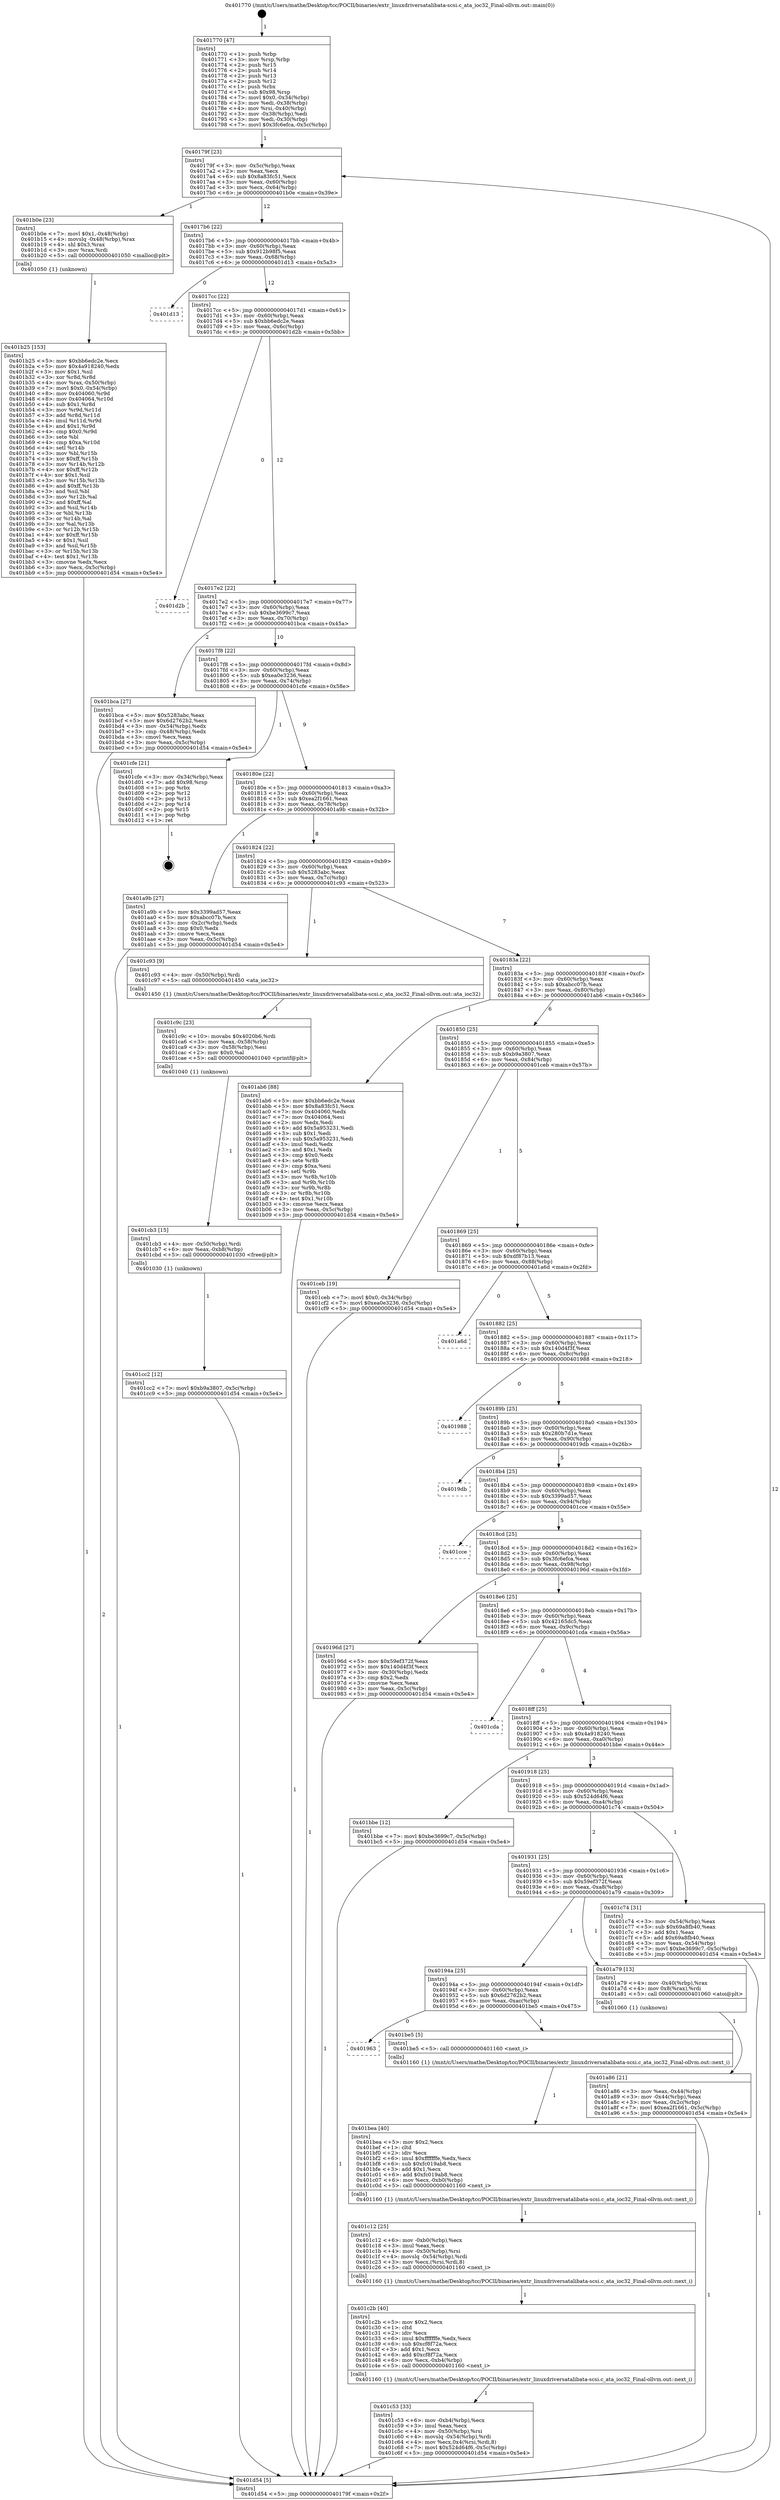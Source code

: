 digraph "0x401770" {
  label = "0x401770 (/mnt/c/Users/mathe/Desktop/tcc/POCII/binaries/extr_linuxdriversatalibata-scsi.c_ata_ioc32_Final-ollvm.out::main(0))"
  labelloc = "t"
  node[shape=record]

  Entry [label="",width=0.3,height=0.3,shape=circle,fillcolor=black,style=filled]
  "0x40179f" [label="{
     0x40179f [23]\l
     | [instrs]\l
     &nbsp;&nbsp;0x40179f \<+3\>: mov -0x5c(%rbp),%eax\l
     &nbsp;&nbsp;0x4017a2 \<+2\>: mov %eax,%ecx\l
     &nbsp;&nbsp;0x4017a4 \<+6\>: sub $0x8a83fc51,%ecx\l
     &nbsp;&nbsp;0x4017aa \<+3\>: mov %eax,-0x60(%rbp)\l
     &nbsp;&nbsp;0x4017ad \<+3\>: mov %ecx,-0x64(%rbp)\l
     &nbsp;&nbsp;0x4017b0 \<+6\>: je 0000000000401b0e \<main+0x39e\>\l
  }"]
  "0x401b0e" [label="{
     0x401b0e [23]\l
     | [instrs]\l
     &nbsp;&nbsp;0x401b0e \<+7\>: movl $0x1,-0x48(%rbp)\l
     &nbsp;&nbsp;0x401b15 \<+4\>: movslq -0x48(%rbp),%rax\l
     &nbsp;&nbsp;0x401b19 \<+4\>: shl $0x3,%rax\l
     &nbsp;&nbsp;0x401b1d \<+3\>: mov %rax,%rdi\l
     &nbsp;&nbsp;0x401b20 \<+5\>: call 0000000000401050 \<malloc@plt\>\l
     | [calls]\l
     &nbsp;&nbsp;0x401050 \{1\} (unknown)\l
  }"]
  "0x4017b6" [label="{
     0x4017b6 [22]\l
     | [instrs]\l
     &nbsp;&nbsp;0x4017b6 \<+5\>: jmp 00000000004017bb \<main+0x4b\>\l
     &nbsp;&nbsp;0x4017bb \<+3\>: mov -0x60(%rbp),%eax\l
     &nbsp;&nbsp;0x4017be \<+5\>: sub $0x912b98f5,%eax\l
     &nbsp;&nbsp;0x4017c3 \<+3\>: mov %eax,-0x68(%rbp)\l
     &nbsp;&nbsp;0x4017c6 \<+6\>: je 0000000000401d13 \<main+0x5a3\>\l
  }"]
  Exit [label="",width=0.3,height=0.3,shape=circle,fillcolor=black,style=filled,peripheries=2]
  "0x401d13" [label="{
     0x401d13\l
  }", style=dashed]
  "0x4017cc" [label="{
     0x4017cc [22]\l
     | [instrs]\l
     &nbsp;&nbsp;0x4017cc \<+5\>: jmp 00000000004017d1 \<main+0x61\>\l
     &nbsp;&nbsp;0x4017d1 \<+3\>: mov -0x60(%rbp),%eax\l
     &nbsp;&nbsp;0x4017d4 \<+5\>: sub $0xbb6edc2e,%eax\l
     &nbsp;&nbsp;0x4017d9 \<+3\>: mov %eax,-0x6c(%rbp)\l
     &nbsp;&nbsp;0x4017dc \<+6\>: je 0000000000401d2b \<main+0x5bb\>\l
  }"]
  "0x401cc2" [label="{
     0x401cc2 [12]\l
     | [instrs]\l
     &nbsp;&nbsp;0x401cc2 \<+7\>: movl $0xb9a3807,-0x5c(%rbp)\l
     &nbsp;&nbsp;0x401cc9 \<+5\>: jmp 0000000000401d54 \<main+0x5e4\>\l
  }"]
  "0x401d2b" [label="{
     0x401d2b\l
  }", style=dashed]
  "0x4017e2" [label="{
     0x4017e2 [22]\l
     | [instrs]\l
     &nbsp;&nbsp;0x4017e2 \<+5\>: jmp 00000000004017e7 \<main+0x77\>\l
     &nbsp;&nbsp;0x4017e7 \<+3\>: mov -0x60(%rbp),%eax\l
     &nbsp;&nbsp;0x4017ea \<+5\>: sub $0xbe3699c7,%eax\l
     &nbsp;&nbsp;0x4017ef \<+3\>: mov %eax,-0x70(%rbp)\l
     &nbsp;&nbsp;0x4017f2 \<+6\>: je 0000000000401bca \<main+0x45a\>\l
  }"]
  "0x401cb3" [label="{
     0x401cb3 [15]\l
     | [instrs]\l
     &nbsp;&nbsp;0x401cb3 \<+4\>: mov -0x50(%rbp),%rdi\l
     &nbsp;&nbsp;0x401cb7 \<+6\>: mov %eax,-0xb8(%rbp)\l
     &nbsp;&nbsp;0x401cbd \<+5\>: call 0000000000401030 \<free@plt\>\l
     | [calls]\l
     &nbsp;&nbsp;0x401030 \{1\} (unknown)\l
  }"]
  "0x401bca" [label="{
     0x401bca [27]\l
     | [instrs]\l
     &nbsp;&nbsp;0x401bca \<+5\>: mov $0x5283abc,%eax\l
     &nbsp;&nbsp;0x401bcf \<+5\>: mov $0x6d2762b2,%ecx\l
     &nbsp;&nbsp;0x401bd4 \<+3\>: mov -0x54(%rbp),%edx\l
     &nbsp;&nbsp;0x401bd7 \<+3\>: cmp -0x48(%rbp),%edx\l
     &nbsp;&nbsp;0x401bda \<+3\>: cmovl %ecx,%eax\l
     &nbsp;&nbsp;0x401bdd \<+3\>: mov %eax,-0x5c(%rbp)\l
     &nbsp;&nbsp;0x401be0 \<+5\>: jmp 0000000000401d54 \<main+0x5e4\>\l
  }"]
  "0x4017f8" [label="{
     0x4017f8 [22]\l
     | [instrs]\l
     &nbsp;&nbsp;0x4017f8 \<+5\>: jmp 00000000004017fd \<main+0x8d\>\l
     &nbsp;&nbsp;0x4017fd \<+3\>: mov -0x60(%rbp),%eax\l
     &nbsp;&nbsp;0x401800 \<+5\>: sub $0xea0e3236,%eax\l
     &nbsp;&nbsp;0x401805 \<+3\>: mov %eax,-0x74(%rbp)\l
     &nbsp;&nbsp;0x401808 \<+6\>: je 0000000000401cfe \<main+0x58e\>\l
  }"]
  "0x401c9c" [label="{
     0x401c9c [23]\l
     | [instrs]\l
     &nbsp;&nbsp;0x401c9c \<+10\>: movabs $0x4020b6,%rdi\l
     &nbsp;&nbsp;0x401ca6 \<+3\>: mov %eax,-0x58(%rbp)\l
     &nbsp;&nbsp;0x401ca9 \<+3\>: mov -0x58(%rbp),%esi\l
     &nbsp;&nbsp;0x401cac \<+2\>: mov $0x0,%al\l
     &nbsp;&nbsp;0x401cae \<+5\>: call 0000000000401040 \<printf@plt\>\l
     | [calls]\l
     &nbsp;&nbsp;0x401040 \{1\} (unknown)\l
  }"]
  "0x401cfe" [label="{
     0x401cfe [21]\l
     | [instrs]\l
     &nbsp;&nbsp;0x401cfe \<+3\>: mov -0x34(%rbp),%eax\l
     &nbsp;&nbsp;0x401d01 \<+7\>: add $0x98,%rsp\l
     &nbsp;&nbsp;0x401d08 \<+1\>: pop %rbx\l
     &nbsp;&nbsp;0x401d09 \<+2\>: pop %r12\l
     &nbsp;&nbsp;0x401d0b \<+2\>: pop %r13\l
     &nbsp;&nbsp;0x401d0d \<+2\>: pop %r14\l
     &nbsp;&nbsp;0x401d0f \<+2\>: pop %r15\l
     &nbsp;&nbsp;0x401d11 \<+1\>: pop %rbp\l
     &nbsp;&nbsp;0x401d12 \<+1\>: ret\l
  }"]
  "0x40180e" [label="{
     0x40180e [22]\l
     | [instrs]\l
     &nbsp;&nbsp;0x40180e \<+5\>: jmp 0000000000401813 \<main+0xa3\>\l
     &nbsp;&nbsp;0x401813 \<+3\>: mov -0x60(%rbp),%eax\l
     &nbsp;&nbsp;0x401816 \<+5\>: sub $0xea2f1661,%eax\l
     &nbsp;&nbsp;0x40181b \<+3\>: mov %eax,-0x78(%rbp)\l
     &nbsp;&nbsp;0x40181e \<+6\>: je 0000000000401a9b \<main+0x32b\>\l
  }"]
  "0x401c53" [label="{
     0x401c53 [33]\l
     | [instrs]\l
     &nbsp;&nbsp;0x401c53 \<+6\>: mov -0xb4(%rbp),%ecx\l
     &nbsp;&nbsp;0x401c59 \<+3\>: imul %eax,%ecx\l
     &nbsp;&nbsp;0x401c5c \<+4\>: mov -0x50(%rbp),%rsi\l
     &nbsp;&nbsp;0x401c60 \<+4\>: movslq -0x54(%rbp),%rdi\l
     &nbsp;&nbsp;0x401c64 \<+4\>: mov %ecx,0x4(%rsi,%rdi,8)\l
     &nbsp;&nbsp;0x401c68 \<+7\>: movl $0x524d64f6,-0x5c(%rbp)\l
     &nbsp;&nbsp;0x401c6f \<+5\>: jmp 0000000000401d54 \<main+0x5e4\>\l
  }"]
  "0x401a9b" [label="{
     0x401a9b [27]\l
     | [instrs]\l
     &nbsp;&nbsp;0x401a9b \<+5\>: mov $0x3399ad57,%eax\l
     &nbsp;&nbsp;0x401aa0 \<+5\>: mov $0xabcc07b,%ecx\l
     &nbsp;&nbsp;0x401aa5 \<+3\>: mov -0x2c(%rbp),%edx\l
     &nbsp;&nbsp;0x401aa8 \<+3\>: cmp $0x0,%edx\l
     &nbsp;&nbsp;0x401aab \<+3\>: cmove %ecx,%eax\l
     &nbsp;&nbsp;0x401aae \<+3\>: mov %eax,-0x5c(%rbp)\l
     &nbsp;&nbsp;0x401ab1 \<+5\>: jmp 0000000000401d54 \<main+0x5e4\>\l
  }"]
  "0x401824" [label="{
     0x401824 [22]\l
     | [instrs]\l
     &nbsp;&nbsp;0x401824 \<+5\>: jmp 0000000000401829 \<main+0xb9\>\l
     &nbsp;&nbsp;0x401829 \<+3\>: mov -0x60(%rbp),%eax\l
     &nbsp;&nbsp;0x40182c \<+5\>: sub $0x5283abc,%eax\l
     &nbsp;&nbsp;0x401831 \<+3\>: mov %eax,-0x7c(%rbp)\l
     &nbsp;&nbsp;0x401834 \<+6\>: je 0000000000401c93 \<main+0x523\>\l
  }"]
  "0x401c2b" [label="{
     0x401c2b [40]\l
     | [instrs]\l
     &nbsp;&nbsp;0x401c2b \<+5\>: mov $0x2,%ecx\l
     &nbsp;&nbsp;0x401c30 \<+1\>: cltd\l
     &nbsp;&nbsp;0x401c31 \<+2\>: idiv %ecx\l
     &nbsp;&nbsp;0x401c33 \<+6\>: imul $0xfffffffe,%edx,%ecx\l
     &nbsp;&nbsp;0x401c39 \<+6\>: sub $0xcf8f72a,%ecx\l
     &nbsp;&nbsp;0x401c3f \<+3\>: add $0x1,%ecx\l
     &nbsp;&nbsp;0x401c42 \<+6\>: add $0xcf8f72a,%ecx\l
     &nbsp;&nbsp;0x401c48 \<+6\>: mov %ecx,-0xb4(%rbp)\l
     &nbsp;&nbsp;0x401c4e \<+5\>: call 0000000000401160 \<next_i\>\l
     | [calls]\l
     &nbsp;&nbsp;0x401160 \{1\} (/mnt/c/Users/mathe/Desktop/tcc/POCII/binaries/extr_linuxdriversatalibata-scsi.c_ata_ioc32_Final-ollvm.out::next_i)\l
  }"]
  "0x401c93" [label="{
     0x401c93 [9]\l
     | [instrs]\l
     &nbsp;&nbsp;0x401c93 \<+4\>: mov -0x50(%rbp),%rdi\l
     &nbsp;&nbsp;0x401c97 \<+5\>: call 0000000000401450 \<ata_ioc32\>\l
     | [calls]\l
     &nbsp;&nbsp;0x401450 \{1\} (/mnt/c/Users/mathe/Desktop/tcc/POCII/binaries/extr_linuxdriversatalibata-scsi.c_ata_ioc32_Final-ollvm.out::ata_ioc32)\l
  }"]
  "0x40183a" [label="{
     0x40183a [22]\l
     | [instrs]\l
     &nbsp;&nbsp;0x40183a \<+5\>: jmp 000000000040183f \<main+0xcf\>\l
     &nbsp;&nbsp;0x40183f \<+3\>: mov -0x60(%rbp),%eax\l
     &nbsp;&nbsp;0x401842 \<+5\>: sub $0xabcc07b,%eax\l
     &nbsp;&nbsp;0x401847 \<+3\>: mov %eax,-0x80(%rbp)\l
     &nbsp;&nbsp;0x40184a \<+6\>: je 0000000000401ab6 \<main+0x346\>\l
  }"]
  "0x401c12" [label="{
     0x401c12 [25]\l
     | [instrs]\l
     &nbsp;&nbsp;0x401c12 \<+6\>: mov -0xb0(%rbp),%ecx\l
     &nbsp;&nbsp;0x401c18 \<+3\>: imul %eax,%ecx\l
     &nbsp;&nbsp;0x401c1b \<+4\>: mov -0x50(%rbp),%rsi\l
     &nbsp;&nbsp;0x401c1f \<+4\>: movslq -0x54(%rbp),%rdi\l
     &nbsp;&nbsp;0x401c23 \<+3\>: mov %ecx,(%rsi,%rdi,8)\l
     &nbsp;&nbsp;0x401c26 \<+5\>: call 0000000000401160 \<next_i\>\l
     | [calls]\l
     &nbsp;&nbsp;0x401160 \{1\} (/mnt/c/Users/mathe/Desktop/tcc/POCII/binaries/extr_linuxdriversatalibata-scsi.c_ata_ioc32_Final-ollvm.out::next_i)\l
  }"]
  "0x401ab6" [label="{
     0x401ab6 [88]\l
     | [instrs]\l
     &nbsp;&nbsp;0x401ab6 \<+5\>: mov $0xbb6edc2e,%eax\l
     &nbsp;&nbsp;0x401abb \<+5\>: mov $0x8a83fc51,%ecx\l
     &nbsp;&nbsp;0x401ac0 \<+7\>: mov 0x404060,%edx\l
     &nbsp;&nbsp;0x401ac7 \<+7\>: mov 0x404064,%esi\l
     &nbsp;&nbsp;0x401ace \<+2\>: mov %edx,%edi\l
     &nbsp;&nbsp;0x401ad0 \<+6\>: add $0x5a953231,%edi\l
     &nbsp;&nbsp;0x401ad6 \<+3\>: sub $0x1,%edi\l
     &nbsp;&nbsp;0x401ad9 \<+6\>: sub $0x5a953231,%edi\l
     &nbsp;&nbsp;0x401adf \<+3\>: imul %edi,%edx\l
     &nbsp;&nbsp;0x401ae2 \<+3\>: and $0x1,%edx\l
     &nbsp;&nbsp;0x401ae5 \<+3\>: cmp $0x0,%edx\l
     &nbsp;&nbsp;0x401ae8 \<+4\>: sete %r8b\l
     &nbsp;&nbsp;0x401aec \<+3\>: cmp $0xa,%esi\l
     &nbsp;&nbsp;0x401aef \<+4\>: setl %r9b\l
     &nbsp;&nbsp;0x401af3 \<+3\>: mov %r8b,%r10b\l
     &nbsp;&nbsp;0x401af6 \<+3\>: and %r9b,%r10b\l
     &nbsp;&nbsp;0x401af9 \<+3\>: xor %r9b,%r8b\l
     &nbsp;&nbsp;0x401afc \<+3\>: or %r8b,%r10b\l
     &nbsp;&nbsp;0x401aff \<+4\>: test $0x1,%r10b\l
     &nbsp;&nbsp;0x401b03 \<+3\>: cmovne %ecx,%eax\l
     &nbsp;&nbsp;0x401b06 \<+3\>: mov %eax,-0x5c(%rbp)\l
     &nbsp;&nbsp;0x401b09 \<+5\>: jmp 0000000000401d54 \<main+0x5e4\>\l
  }"]
  "0x401850" [label="{
     0x401850 [25]\l
     | [instrs]\l
     &nbsp;&nbsp;0x401850 \<+5\>: jmp 0000000000401855 \<main+0xe5\>\l
     &nbsp;&nbsp;0x401855 \<+3\>: mov -0x60(%rbp),%eax\l
     &nbsp;&nbsp;0x401858 \<+5\>: sub $0xb9a3807,%eax\l
     &nbsp;&nbsp;0x40185d \<+6\>: mov %eax,-0x84(%rbp)\l
     &nbsp;&nbsp;0x401863 \<+6\>: je 0000000000401ceb \<main+0x57b\>\l
  }"]
  "0x401bea" [label="{
     0x401bea [40]\l
     | [instrs]\l
     &nbsp;&nbsp;0x401bea \<+5\>: mov $0x2,%ecx\l
     &nbsp;&nbsp;0x401bef \<+1\>: cltd\l
     &nbsp;&nbsp;0x401bf0 \<+2\>: idiv %ecx\l
     &nbsp;&nbsp;0x401bf2 \<+6\>: imul $0xfffffffe,%edx,%ecx\l
     &nbsp;&nbsp;0x401bf8 \<+6\>: sub $0xfc019ab8,%ecx\l
     &nbsp;&nbsp;0x401bfe \<+3\>: add $0x1,%ecx\l
     &nbsp;&nbsp;0x401c01 \<+6\>: add $0xfc019ab8,%ecx\l
     &nbsp;&nbsp;0x401c07 \<+6\>: mov %ecx,-0xb0(%rbp)\l
     &nbsp;&nbsp;0x401c0d \<+5\>: call 0000000000401160 \<next_i\>\l
     | [calls]\l
     &nbsp;&nbsp;0x401160 \{1\} (/mnt/c/Users/mathe/Desktop/tcc/POCII/binaries/extr_linuxdriversatalibata-scsi.c_ata_ioc32_Final-ollvm.out::next_i)\l
  }"]
  "0x401ceb" [label="{
     0x401ceb [19]\l
     | [instrs]\l
     &nbsp;&nbsp;0x401ceb \<+7\>: movl $0x0,-0x34(%rbp)\l
     &nbsp;&nbsp;0x401cf2 \<+7\>: movl $0xea0e3236,-0x5c(%rbp)\l
     &nbsp;&nbsp;0x401cf9 \<+5\>: jmp 0000000000401d54 \<main+0x5e4\>\l
  }"]
  "0x401869" [label="{
     0x401869 [25]\l
     | [instrs]\l
     &nbsp;&nbsp;0x401869 \<+5\>: jmp 000000000040186e \<main+0xfe\>\l
     &nbsp;&nbsp;0x40186e \<+3\>: mov -0x60(%rbp),%eax\l
     &nbsp;&nbsp;0x401871 \<+5\>: sub $0xdf87b13,%eax\l
     &nbsp;&nbsp;0x401876 \<+6\>: mov %eax,-0x88(%rbp)\l
     &nbsp;&nbsp;0x40187c \<+6\>: je 0000000000401a6d \<main+0x2fd\>\l
  }"]
  "0x401963" [label="{
     0x401963\l
  }", style=dashed]
  "0x401a6d" [label="{
     0x401a6d\l
  }", style=dashed]
  "0x401882" [label="{
     0x401882 [25]\l
     | [instrs]\l
     &nbsp;&nbsp;0x401882 \<+5\>: jmp 0000000000401887 \<main+0x117\>\l
     &nbsp;&nbsp;0x401887 \<+3\>: mov -0x60(%rbp),%eax\l
     &nbsp;&nbsp;0x40188a \<+5\>: sub $0x140d4f3f,%eax\l
     &nbsp;&nbsp;0x40188f \<+6\>: mov %eax,-0x8c(%rbp)\l
     &nbsp;&nbsp;0x401895 \<+6\>: je 0000000000401988 \<main+0x218\>\l
  }"]
  "0x401be5" [label="{
     0x401be5 [5]\l
     | [instrs]\l
     &nbsp;&nbsp;0x401be5 \<+5\>: call 0000000000401160 \<next_i\>\l
     | [calls]\l
     &nbsp;&nbsp;0x401160 \{1\} (/mnt/c/Users/mathe/Desktop/tcc/POCII/binaries/extr_linuxdriversatalibata-scsi.c_ata_ioc32_Final-ollvm.out::next_i)\l
  }"]
  "0x401988" [label="{
     0x401988\l
  }", style=dashed]
  "0x40189b" [label="{
     0x40189b [25]\l
     | [instrs]\l
     &nbsp;&nbsp;0x40189b \<+5\>: jmp 00000000004018a0 \<main+0x130\>\l
     &nbsp;&nbsp;0x4018a0 \<+3\>: mov -0x60(%rbp),%eax\l
     &nbsp;&nbsp;0x4018a3 \<+5\>: sub $0x280b7d1e,%eax\l
     &nbsp;&nbsp;0x4018a8 \<+6\>: mov %eax,-0x90(%rbp)\l
     &nbsp;&nbsp;0x4018ae \<+6\>: je 00000000004019db \<main+0x26b\>\l
  }"]
  "0x401b25" [label="{
     0x401b25 [153]\l
     | [instrs]\l
     &nbsp;&nbsp;0x401b25 \<+5\>: mov $0xbb6edc2e,%ecx\l
     &nbsp;&nbsp;0x401b2a \<+5\>: mov $0x4a918240,%edx\l
     &nbsp;&nbsp;0x401b2f \<+3\>: mov $0x1,%sil\l
     &nbsp;&nbsp;0x401b32 \<+3\>: xor %r8d,%r8d\l
     &nbsp;&nbsp;0x401b35 \<+4\>: mov %rax,-0x50(%rbp)\l
     &nbsp;&nbsp;0x401b39 \<+7\>: movl $0x0,-0x54(%rbp)\l
     &nbsp;&nbsp;0x401b40 \<+8\>: mov 0x404060,%r9d\l
     &nbsp;&nbsp;0x401b48 \<+8\>: mov 0x404064,%r10d\l
     &nbsp;&nbsp;0x401b50 \<+4\>: sub $0x1,%r8d\l
     &nbsp;&nbsp;0x401b54 \<+3\>: mov %r9d,%r11d\l
     &nbsp;&nbsp;0x401b57 \<+3\>: add %r8d,%r11d\l
     &nbsp;&nbsp;0x401b5a \<+4\>: imul %r11d,%r9d\l
     &nbsp;&nbsp;0x401b5e \<+4\>: and $0x1,%r9d\l
     &nbsp;&nbsp;0x401b62 \<+4\>: cmp $0x0,%r9d\l
     &nbsp;&nbsp;0x401b66 \<+3\>: sete %bl\l
     &nbsp;&nbsp;0x401b69 \<+4\>: cmp $0xa,%r10d\l
     &nbsp;&nbsp;0x401b6d \<+4\>: setl %r14b\l
     &nbsp;&nbsp;0x401b71 \<+3\>: mov %bl,%r15b\l
     &nbsp;&nbsp;0x401b74 \<+4\>: xor $0xff,%r15b\l
     &nbsp;&nbsp;0x401b78 \<+3\>: mov %r14b,%r12b\l
     &nbsp;&nbsp;0x401b7b \<+4\>: xor $0xff,%r12b\l
     &nbsp;&nbsp;0x401b7f \<+4\>: xor $0x1,%sil\l
     &nbsp;&nbsp;0x401b83 \<+3\>: mov %r15b,%r13b\l
     &nbsp;&nbsp;0x401b86 \<+4\>: and $0xff,%r13b\l
     &nbsp;&nbsp;0x401b8a \<+3\>: and %sil,%bl\l
     &nbsp;&nbsp;0x401b8d \<+3\>: mov %r12b,%al\l
     &nbsp;&nbsp;0x401b90 \<+2\>: and $0xff,%al\l
     &nbsp;&nbsp;0x401b92 \<+3\>: and %sil,%r14b\l
     &nbsp;&nbsp;0x401b95 \<+3\>: or %bl,%r13b\l
     &nbsp;&nbsp;0x401b98 \<+3\>: or %r14b,%al\l
     &nbsp;&nbsp;0x401b9b \<+3\>: xor %al,%r13b\l
     &nbsp;&nbsp;0x401b9e \<+3\>: or %r12b,%r15b\l
     &nbsp;&nbsp;0x401ba1 \<+4\>: xor $0xff,%r15b\l
     &nbsp;&nbsp;0x401ba5 \<+4\>: or $0x1,%sil\l
     &nbsp;&nbsp;0x401ba9 \<+3\>: and %sil,%r15b\l
     &nbsp;&nbsp;0x401bac \<+3\>: or %r15b,%r13b\l
     &nbsp;&nbsp;0x401baf \<+4\>: test $0x1,%r13b\l
     &nbsp;&nbsp;0x401bb3 \<+3\>: cmovne %edx,%ecx\l
     &nbsp;&nbsp;0x401bb6 \<+3\>: mov %ecx,-0x5c(%rbp)\l
     &nbsp;&nbsp;0x401bb9 \<+5\>: jmp 0000000000401d54 \<main+0x5e4\>\l
  }"]
  "0x4019db" [label="{
     0x4019db\l
  }", style=dashed]
  "0x4018b4" [label="{
     0x4018b4 [25]\l
     | [instrs]\l
     &nbsp;&nbsp;0x4018b4 \<+5\>: jmp 00000000004018b9 \<main+0x149\>\l
     &nbsp;&nbsp;0x4018b9 \<+3\>: mov -0x60(%rbp),%eax\l
     &nbsp;&nbsp;0x4018bc \<+5\>: sub $0x3399ad57,%eax\l
     &nbsp;&nbsp;0x4018c1 \<+6\>: mov %eax,-0x94(%rbp)\l
     &nbsp;&nbsp;0x4018c7 \<+6\>: je 0000000000401cce \<main+0x55e\>\l
  }"]
  "0x401a86" [label="{
     0x401a86 [21]\l
     | [instrs]\l
     &nbsp;&nbsp;0x401a86 \<+3\>: mov %eax,-0x44(%rbp)\l
     &nbsp;&nbsp;0x401a89 \<+3\>: mov -0x44(%rbp),%eax\l
     &nbsp;&nbsp;0x401a8c \<+3\>: mov %eax,-0x2c(%rbp)\l
     &nbsp;&nbsp;0x401a8f \<+7\>: movl $0xea2f1661,-0x5c(%rbp)\l
     &nbsp;&nbsp;0x401a96 \<+5\>: jmp 0000000000401d54 \<main+0x5e4\>\l
  }"]
  "0x401cce" [label="{
     0x401cce\l
  }", style=dashed]
  "0x4018cd" [label="{
     0x4018cd [25]\l
     | [instrs]\l
     &nbsp;&nbsp;0x4018cd \<+5\>: jmp 00000000004018d2 \<main+0x162\>\l
     &nbsp;&nbsp;0x4018d2 \<+3\>: mov -0x60(%rbp),%eax\l
     &nbsp;&nbsp;0x4018d5 \<+5\>: sub $0x3fc6efca,%eax\l
     &nbsp;&nbsp;0x4018da \<+6\>: mov %eax,-0x98(%rbp)\l
     &nbsp;&nbsp;0x4018e0 \<+6\>: je 000000000040196d \<main+0x1fd\>\l
  }"]
  "0x40194a" [label="{
     0x40194a [25]\l
     | [instrs]\l
     &nbsp;&nbsp;0x40194a \<+5\>: jmp 000000000040194f \<main+0x1df\>\l
     &nbsp;&nbsp;0x40194f \<+3\>: mov -0x60(%rbp),%eax\l
     &nbsp;&nbsp;0x401952 \<+5\>: sub $0x6d2762b2,%eax\l
     &nbsp;&nbsp;0x401957 \<+6\>: mov %eax,-0xac(%rbp)\l
     &nbsp;&nbsp;0x40195d \<+6\>: je 0000000000401be5 \<main+0x475\>\l
  }"]
  "0x40196d" [label="{
     0x40196d [27]\l
     | [instrs]\l
     &nbsp;&nbsp;0x40196d \<+5\>: mov $0x59ef372f,%eax\l
     &nbsp;&nbsp;0x401972 \<+5\>: mov $0x140d4f3f,%ecx\l
     &nbsp;&nbsp;0x401977 \<+3\>: mov -0x30(%rbp),%edx\l
     &nbsp;&nbsp;0x40197a \<+3\>: cmp $0x2,%edx\l
     &nbsp;&nbsp;0x40197d \<+3\>: cmovne %ecx,%eax\l
     &nbsp;&nbsp;0x401980 \<+3\>: mov %eax,-0x5c(%rbp)\l
     &nbsp;&nbsp;0x401983 \<+5\>: jmp 0000000000401d54 \<main+0x5e4\>\l
  }"]
  "0x4018e6" [label="{
     0x4018e6 [25]\l
     | [instrs]\l
     &nbsp;&nbsp;0x4018e6 \<+5\>: jmp 00000000004018eb \<main+0x17b\>\l
     &nbsp;&nbsp;0x4018eb \<+3\>: mov -0x60(%rbp),%eax\l
     &nbsp;&nbsp;0x4018ee \<+5\>: sub $0x42165dc5,%eax\l
     &nbsp;&nbsp;0x4018f3 \<+6\>: mov %eax,-0x9c(%rbp)\l
     &nbsp;&nbsp;0x4018f9 \<+6\>: je 0000000000401cda \<main+0x56a\>\l
  }"]
  "0x401d54" [label="{
     0x401d54 [5]\l
     | [instrs]\l
     &nbsp;&nbsp;0x401d54 \<+5\>: jmp 000000000040179f \<main+0x2f\>\l
  }"]
  "0x401770" [label="{
     0x401770 [47]\l
     | [instrs]\l
     &nbsp;&nbsp;0x401770 \<+1\>: push %rbp\l
     &nbsp;&nbsp;0x401771 \<+3\>: mov %rsp,%rbp\l
     &nbsp;&nbsp;0x401774 \<+2\>: push %r15\l
     &nbsp;&nbsp;0x401776 \<+2\>: push %r14\l
     &nbsp;&nbsp;0x401778 \<+2\>: push %r13\l
     &nbsp;&nbsp;0x40177a \<+2\>: push %r12\l
     &nbsp;&nbsp;0x40177c \<+1\>: push %rbx\l
     &nbsp;&nbsp;0x40177d \<+7\>: sub $0x98,%rsp\l
     &nbsp;&nbsp;0x401784 \<+7\>: movl $0x0,-0x34(%rbp)\l
     &nbsp;&nbsp;0x40178b \<+3\>: mov %edi,-0x38(%rbp)\l
     &nbsp;&nbsp;0x40178e \<+4\>: mov %rsi,-0x40(%rbp)\l
     &nbsp;&nbsp;0x401792 \<+3\>: mov -0x38(%rbp),%edi\l
     &nbsp;&nbsp;0x401795 \<+3\>: mov %edi,-0x30(%rbp)\l
     &nbsp;&nbsp;0x401798 \<+7\>: movl $0x3fc6efca,-0x5c(%rbp)\l
  }"]
  "0x401a79" [label="{
     0x401a79 [13]\l
     | [instrs]\l
     &nbsp;&nbsp;0x401a79 \<+4\>: mov -0x40(%rbp),%rax\l
     &nbsp;&nbsp;0x401a7d \<+4\>: mov 0x8(%rax),%rdi\l
     &nbsp;&nbsp;0x401a81 \<+5\>: call 0000000000401060 \<atoi@plt\>\l
     | [calls]\l
     &nbsp;&nbsp;0x401060 \{1\} (unknown)\l
  }"]
  "0x401cda" [label="{
     0x401cda\l
  }", style=dashed]
  "0x4018ff" [label="{
     0x4018ff [25]\l
     | [instrs]\l
     &nbsp;&nbsp;0x4018ff \<+5\>: jmp 0000000000401904 \<main+0x194\>\l
     &nbsp;&nbsp;0x401904 \<+3\>: mov -0x60(%rbp),%eax\l
     &nbsp;&nbsp;0x401907 \<+5\>: sub $0x4a918240,%eax\l
     &nbsp;&nbsp;0x40190c \<+6\>: mov %eax,-0xa0(%rbp)\l
     &nbsp;&nbsp;0x401912 \<+6\>: je 0000000000401bbe \<main+0x44e\>\l
  }"]
  "0x401931" [label="{
     0x401931 [25]\l
     | [instrs]\l
     &nbsp;&nbsp;0x401931 \<+5\>: jmp 0000000000401936 \<main+0x1c6\>\l
     &nbsp;&nbsp;0x401936 \<+3\>: mov -0x60(%rbp),%eax\l
     &nbsp;&nbsp;0x401939 \<+5\>: sub $0x59ef372f,%eax\l
     &nbsp;&nbsp;0x40193e \<+6\>: mov %eax,-0xa8(%rbp)\l
     &nbsp;&nbsp;0x401944 \<+6\>: je 0000000000401a79 \<main+0x309\>\l
  }"]
  "0x401bbe" [label="{
     0x401bbe [12]\l
     | [instrs]\l
     &nbsp;&nbsp;0x401bbe \<+7\>: movl $0xbe3699c7,-0x5c(%rbp)\l
     &nbsp;&nbsp;0x401bc5 \<+5\>: jmp 0000000000401d54 \<main+0x5e4\>\l
  }"]
  "0x401918" [label="{
     0x401918 [25]\l
     | [instrs]\l
     &nbsp;&nbsp;0x401918 \<+5\>: jmp 000000000040191d \<main+0x1ad\>\l
     &nbsp;&nbsp;0x40191d \<+3\>: mov -0x60(%rbp),%eax\l
     &nbsp;&nbsp;0x401920 \<+5\>: sub $0x524d64f6,%eax\l
     &nbsp;&nbsp;0x401925 \<+6\>: mov %eax,-0xa4(%rbp)\l
     &nbsp;&nbsp;0x40192b \<+6\>: je 0000000000401c74 \<main+0x504\>\l
  }"]
  "0x401c74" [label="{
     0x401c74 [31]\l
     | [instrs]\l
     &nbsp;&nbsp;0x401c74 \<+3\>: mov -0x54(%rbp),%eax\l
     &nbsp;&nbsp;0x401c77 \<+5\>: sub $0x69a8fb40,%eax\l
     &nbsp;&nbsp;0x401c7c \<+3\>: add $0x1,%eax\l
     &nbsp;&nbsp;0x401c7f \<+5\>: add $0x69a8fb40,%eax\l
     &nbsp;&nbsp;0x401c84 \<+3\>: mov %eax,-0x54(%rbp)\l
     &nbsp;&nbsp;0x401c87 \<+7\>: movl $0xbe3699c7,-0x5c(%rbp)\l
     &nbsp;&nbsp;0x401c8e \<+5\>: jmp 0000000000401d54 \<main+0x5e4\>\l
  }"]
  Entry -> "0x401770" [label=" 1"]
  "0x40179f" -> "0x401b0e" [label=" 1"]
  "0x40179f" -> "0x4017b6" [label=" 12"]
  "0x401cfe" -> Exit [label=" 1"]
  "0x4017b6" -> "0x401d13" [label=" 0"]
  "0x4017b6" -> "0x4017cc" [label=" 12"]
  "0x401ceb" -> "0x401d54" [label=" 1"]
  "0x4017cc" -> "0x401d2b" [label=" 0"]
  "0x4017cc" -> "0x4017e2" [label=" 12"]
  "0x401cc2" -> "0x401d54" [label=" 1"]
  "0x4017e2" -> "0x401bca" [label=" 2"]
  "0x4017e2" -> "0x4017f8" [label=" 10"]
  "0x401cb3" -> "0x401cc2" [label=" 1"]
  "0x4017f8" -> "0x401cfe" [label=" 1"]
  "0x4017f8" -> "0x40180e" [label=" 9"]
  "0x401c9c" -> "0x401cb3" [label=" 1"]
  "0x40180e" -> "0x401a9b" [label=" 1"]
  "0x40180e" -> "0x401824" [label=" 8"]
  "0x401c93" -> "0x401c9c" [label=" 1"]
  "0x401824" -> "0x401c93" [label=" 1"]
  "0x401824" -> "0x40183a" [label=" 7"]
  "0x401c74" -> "0x401d54" [label=" 1"]
  "0x40183a" -> "0x401ab6" [label=" 1"]
  "0x40183a" -> "0x401850" [label=" 6"]
  "0x401c53" -> "0x401d54" [label=" 1"]
  "0x401850" -> "0x401ceb" [label=" 1"]
  "0x401850" -> "0x401869" [label=" 5"]
  "0x401c2b" -> "0x401c53" [label=" 1"]
  "0x401869" -> "0x401a6d" [label=" 0"]
  "0x401869" -> "0x401882" [label=" 5"]
  "0x401c12" -> "0x401c2b" [label=" 1"]
  "0x401882" -> "0x401988" [label=" 0"]
  "0x401882" -> "0x40189b" [label=" 5"]
  "0x401bea" -> "0x401c12" [label=" 1"]
  "0x40189b" -> "0x4019db" [label=" 0"]
  "0x40189b" -> "0x4018b4" [label=" 5"]
  "0x40194a" -> "0x401963" [label=" 0"]
  "0x4018b4" -> "0x401cce" [label=" 0"]
  "0x4018b4" -> "0x4018cd" [label=" 5"]
  "0x40194a" -> "0x401be5" [label=" 1"]
  "0x4018cd" -> "0x40196d" [label=" 1"]
  "0x4018cd" -> "0x4018e6" [label=" 4"]
  "0x40196d" -> "0x401d54" [label=" 1"]
  "0x401770" -> "0x40179f" [label=" 1"]
  "0x401d54" -> "0x40179f" [label=" 12"]
  "0x401be5" -> "0x401bea" [label=" 1"]
  "0x4018e6" -> "0x401cda" [label=" 0"]
  "0x4018e6" -> "0x4018ff" [label=" 4"]
  "0x401bca" -> "0x401d54" [label=" 2"]
  "0x4018ff" -> "0x401bbe" [label=" 1"]
  "0x4018ff" -> "0x401918" [label=" 3"]
  "0x401b25" -> "0x401d54" [label=" 1"]
  "0x401918" -> "0x401c74" [label=" 1"]
  "0x401918" -> "0x401931" [label=" 2"]
  "0x401bbe" -> "0x401d54" [label=" 1"]
  "0x401931" -> "0x401a79" [label=" 1"]
  "0x401931" -> "0x40194a" [label=" 1"]
  "0x401a79" -> "0x401a86" [label=" 1"]
  "0x401a86" -> "0x401d54" [label=" 1"]
  "0x401a9b" -> "0x401d54" [label=" 1"]
  "0x401ab6" -> "0x401d54" [label=" 1"]
  "0x401b0e" -> "0x401b25" [label=" 1"]
}
